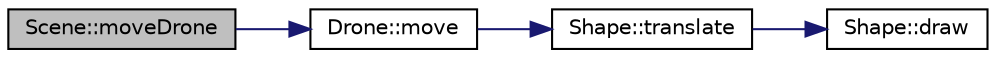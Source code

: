digraph "Scene::moveDrone"
{
  edge [fontname="Helvetica",fontsize="10",labelfontname="Helvetica",labelfontsize="10"];
  node [fontname="Helvetica",fontsize="10",shape=record];
  rankdir="LR";
  Node36 [label="Scene::moveDrone",height=0.2,width=0.4,color="black", fillcolor="grey75", style="filled", fontcolor="black"];
  Node36 -> Node37 [color="midnightblue",fontsize="10",style="solid",fontname="Helvetica"];
  Node37 [label="Drone::move",height=0.2,width=0.4,color="black", fillcolor="white", style="filled",URL="$class_drone.html#a5f4be33d68625b88963079ef95ca1b6f",tooltip="Calculates the translation vector according to the rotation angle, rise/dive angle and the distance..."];
  Node37 -> Node38 [color="midnightblue",fontsize="10",style="solid",fontname="Helvetica"];
  Node38 [label="Shape::translate",height=0.2,width=0.4,color="black", fillcolor="white", style="filled",URL="$class_shape.html#a135869c3223353a8f8fe1467889f355b"];
  Node38 -> Node39 [color="midnightblue",fontsize="10",style="solid",fontname="Helvetica"];
  Node39 [label="Shape::draw",height=0.2,width=0.4,color="black", fillcolor="white", style="filled",URL="$class_shape.html#a43f482e9788a2ae60e0d93fef000aa19"];
}
